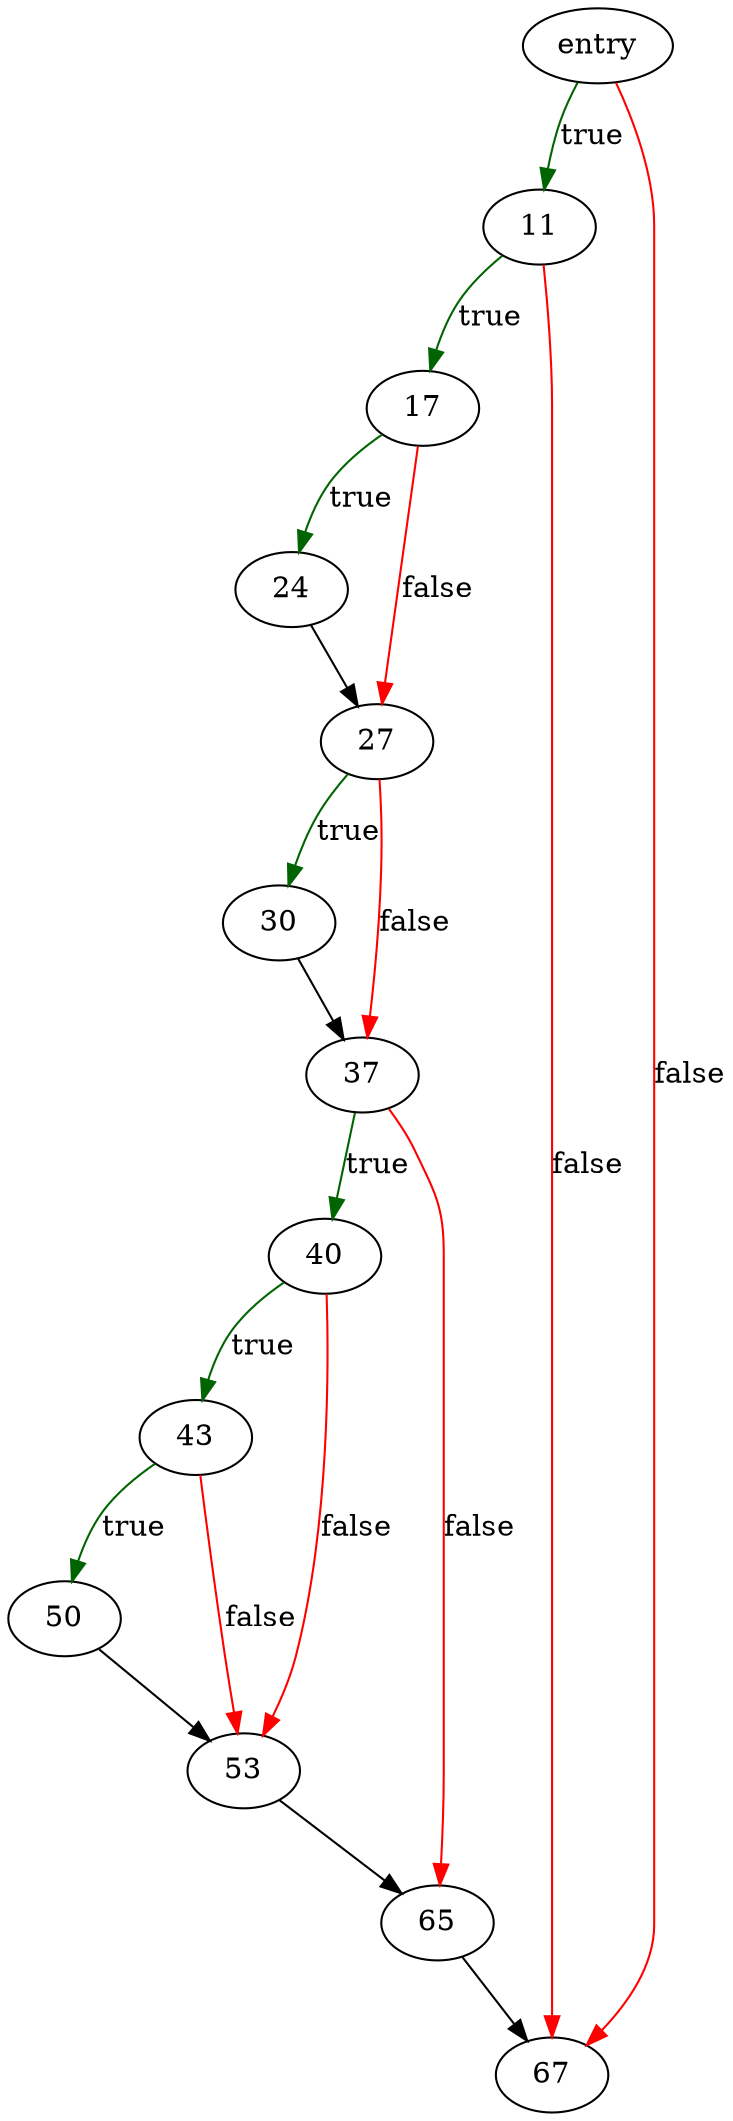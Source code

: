 digraph "sqlite3BtreeSavepoint" {
	// Node definitions.
	3 [label=entry];
	11;
	17;
	24;
	27;
	30;
	37;
	40;
	43;
	50;
	53;
	65;
	67;

	// Edge definitions.
	3 -> 11 [
		color=darkgreen
		label=true
	];
	3 -> 67 [
		color=red
		label=false
	];
	11 -> 17 [
		color=darkgreen
		label=true
	];
	11 -> 67 [
		color=red
		label=false
	];
	17 -> 24 [
		color=darkgreen
		label=true
	];
	17 -> 27 [
		color=red
		label=false
	];
	24 -> 27;
	27 -> 30 [
		color=darkgreen
		label=true
	];
	27 -> 37 [
		color=red
		label=false
	];
	30 -> 37;
	37 -> 40 [
		color=darkgreen
		label=true
	];
	37 -> 65 [
		color=red
		label=false
	];
	40 -> 43 [
		color=darkgreen
		label=true
	];
	40 -> 53 [
		color=red
		label=false
	];
	43 -> 50 [
		color=darkgreen
		label=true
	];
	43 -> 53 [
		color=red
		label=false
	];
	50 -> 53;
	53 -> 65;
	65 -> 67;
}